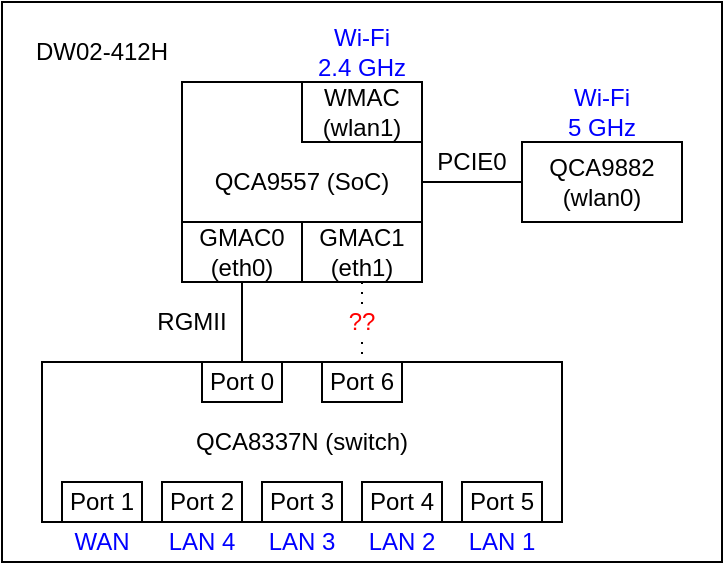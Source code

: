 <mxfile version="20.2.3"><diagram id="zYz7r90CzHY8oakUPP5d" name="페이지-1"><mxGraphModel dx="569" dy="316" grid="1" gridSize="10" guides="1" tooltips="1" connect="1" arrows="1" fold="1" page="1" pageScale="1" pageWidth="827" pageHeight="1169" math="0" shadow="0"><root><mxCell id="0"/><mxCell id="1" parent="0"/><mxCell id="1NEvCx1f7z7QRgQsnW0H-68" value="" style="rounded=0;whiteSpace=wrap;html=1;fontColor=#000000;" parent="1" vertex="1"><mxGeometry x="250" y="180" width="360" height="280" as="geometry"/></mxCell><mxCell id="1NEvCx1f7z7QRgQsnW0H-18" value="" style="group" parent="1" vertex="1" connectable="0"><mxGeometry x="270" y="360" width="260" height="80" as="geometry"/></mxCell><mxCell id="1NEvCx1f7z7QRgQsnW0H-2" value="QCA8337N (switch)" style="rounded=0;whiteSpace=wrap;html=1;" parent="1NEvCx1f7z7QRgQsnW0H-18" vertex="1"><mxGeometry width="260" height="80" as="geometry"/></mxCell><mxCell id="1NEvCx1f7z7QRgQsnW0H-4" value="&lt;div&gt;Port 1&lt;/div&gt;" style="rounded=0;whiteSpace=wrap;html=1;" parent="1NEvCx1f7z7QRgQsnW0H-18" vertex="1"><mxGeometry x="10" y="60" width="40" height="20" as="geometry"/></mxCell><mxCell id="1NEvCx1f7z7QRgQsnW0H-10" value="&lt;div&gt;Port 2&lt;br&gt;&lt;/div&gt;" style="rounded=0;whiteSpace=wrap;html=1;" parent="1NEvCx1f7z7QRgQsnW0H-18" vertex="1"><mxGeometry x="60" y="60" width="40" height="20" as="geometry"/></mxCell><mxCell id="1NEvCx1f7z7QRgQsnW0H-11" value="&lt;div&gt;Port 3&lt;br&gt;&lt;/div&gt;" style="rounded=0;whiteSpace=wrap;html=1;" parent="1NEvCx1f7z7QRgQsnW0H-18" vertex="1"><mxGeometry x="110" y="60" width="40" height="20" as="geometry"/></mxCell><mxCell id="1NEvCx1f7z7QRgQsnW0H-12" value="&lt;div&gt;Port 4&lt;/div&gt;" style="rounded=0;whiteSpace=wrap;html=1;" parent="1NEvCx1f7z7QRgQsnW0H-18" vertex="1"><mxGeometry x="160" y="60" width="40" height="20" as="geometry"/></mxCell><mxCell id="1NEvCx1f7z7QRgQsnW0H-14" value="&lt;div&gt;Port 5&lt;br&gt;&lt;/div&gt;" style="rounded=0;whiteSpace=wrap;html=1;" parent="1NEvCx1f7z7QRgQsnW0H-18" vertex="1"><mxGeometry x="210" y="60" width="40" height="20" as="geometry"/></mxCell><mxCell id="1NEvCx1f7z7QRgQsnW0H-16" value="&lt;div&gt;Port 0&lt;br&gt;&lt;/div&gt;" style="rounded=0;whiteSpace=wrap;html=1;" parent="1NEvCx1f7z7QRgQsnW0H-18" vertex="1"><mxGeometry x="80" width="40" height="20" as="geometry"/></mxCell><mxCell id="1NEvCx1f7z7QRgQsnW0H-17" value="&lt;div&gt;Port 6&lt;br&gt;&lt;/div&gt;" style="rounded=0;whiteSpace=wrap;html=1;" parent="1NEvCx1f7z7QRgQsnW0H-18" vertex="1"><mxGeometry x="140" width="40" height="20" as="geometry"/></mxCell><mxCell id="1NEvCx1f7z7QRgQsnW0H-30" value="" style="group" parent="1" vertex="1" connectable="0"><mxGeometry x="340" y="240" width="120" height="80" as="geometry"/></mxCell><mxCell id="1NEvCx1f7z7QRgQsnW0H-1" value="QCA9557 (SoC)" style="rounded=0;whiteSpace=wrap;html=1;" parent="1NEvCx1f7z7QRgQsnW0H-30" vertex="1"><mxGeometry y="-20" width="120" height="100" as="geometry"/></mxCell><mxCell id="1NEvCx1f7z7QRgQsnW0H-28" value="&lt;div&gt;GMAC0&lt;br&gt;&lt;/div&gt;&lt;div&gt;(eth0)&lt;/div&gt;" style="rounded=0;whiteSpace=wrap;html=1;" parent="1NEvCx1f7z7QRgQsnW0H-30" vertex="1"><mxGeometry y="50" width="60" height="30" as="geometry"/></mxCell><mxCell id="1NEvCx1f7z7QRgQsnW0H-29" value="&lt;div&gt;GMAC1&lt;br&gt;&lt;/div&gt;&lt;div&gt;(eth1)&lt;/div&gt;" style="rounded=0;whiteSpace=wrap;html=1;" parent="1NEvCx1f7z7QRgQsnW0H-30" vertex="1"><mxGeometry x="60" y="50" width="60" height="30" as="geometry"/></mxCell><mxCell id="1NEvCx1f7z7QRgQsnW0H-66" value="&lt;div&gt;Wi-Fi&lt;/div&gt;&lt;div&gt;2.4 GHz&lt;/div&gt;" style="text;html=1;strokeColor=none;fillColor=none;align=center;verticalAlign=middle;whiteSpace=wrap;rounded=0;fontColor=#0000FF;" parent="1NEvCx1f7z7QRgQsnW0H-30" vertex="1"><mxGeometry x="60" y="-50" width="60" height="30" as="geometry"/></mxCell><mxCell id="1NEvCx1f7z7QRgQsnW0H-43" value="WMAC&lt;br&gt;&lt;div&gt;(wlan1)&lt;/div&gt;" style="rounded=0;whiteSpace=wrap;html=1;" parent="1NEvCx1f7z7QRgQsnW0H-30" vertex="1"><mxGeometry x="60" y="-20" width="60" height="30" as="geometry"/></mxCell><mxCell id="1NEvCx1f7z7QRgQsnW0H-33" style="edgeStyle=orthogonalEdgeStyle;rounded=0;orthogonalLoop=1;jettySize=auto;html=1;exitX=0.5;exitY=1;exitDx=0;exitDy=0;entryX=0.5;entryY=0;entryDx=0;entryDy=0;endArrow=none;endFill=0;" parent="1" source="1NEvCx1f7z7QRgQsnW0H-28" target="1NEvCx1f7z7QRgQsnW0H-16" edge="1"><mxGeometry relative="1" as="geometry"/></mxCell><mxCell id="1NEvCx1f7z7QRgQsnW0H-35" value="RGMII" style="text;html=1;strokeColor=none;fillColor=none;align=center;verticalAlign=middle;whiteSpace=wrap;rounded=0;" parent="1" vertex="1"><mxGeometry x="320" y="320" width="50" height="40" as="geometry"/></mxCell><mxCell id="1NEvCx1f7z7QRgQsnW0H-50" value="&lt;div&gt;QCA9882&lt;/div&gt;(wlan0)" style="rounded=0;whiteSpace=wrap;html=1;" parent="1" vertex="1"><mxGeometry x="510" y="250" width="80" height="40" as="geometry"/></mxCell><mxCell id="1NEvCx1f7z7QRgQsnW0H-51" value="" style="edgeStyle=orthogonalEdgeStyle;rounded=0;jumpStyle=none;orthogonalLoop=1;jettySize=auto;html=1;endArrow=none;endFill=0;exitX=1;exitY=0.5;exitDx=0;exitDy=0;" parent="1" source="1NEvCx1f7z7QRgQsnW0H-1" target="1NEvCx1f7z7QRgQsnW0H-50" edge="1"><mxGeometry relative="1" as="geometry"><mxPoint x="460" y="260" as="sourcePoint"/></mxGeometry></mxCell><mxCell id="1NEvCx1f7z7QRgQsnW0H-52" value="PCIE0" style="text;html=1;strokeColor=none;fillColor=none;align=center;verticalAlign=middle;whiteSpace=wrap;rounded=0;" parent="1" vertex="1"><mxGeometry x="460" y="240" width="50" height="40" as="geometry"/></mxCell><mxCell id="1NEvCx1f7z7QRgQsnW0H-59" value="WAN" style="text;html=1;strokeColor=none;fillColor=none;align=center;verticalAlign=middle;whiteSpace=wrap;rounded=0;fontColor=#0000FF;" parent="1" vertex="1"><mxGeometry x="280" y="440" width="40" height="20" as="geometry"/></mxCell><mxCell id="1NEvCx1f7z7QRgQsnW0H-62" value="LAN 4" style="text;html=1;strokeColor=none;fillColor=none;align=center;verticalAlign=middle;whiteSpace=wrap;rounded=0;fontColor=#0000FF;" parent="1" vertex="1"><mxGeometry x="330" y="440" width="40" height="20" as="geometry"/></mxCell><mxCell id="1NEvCx1f7z7QRgQsnW0H-63" value="LAN 3" style="text;html=1;strokeColor=none;fillColor=none;align=center;verticalAlign=middle;whiteSpace=wrap;rounded=0;fontColor=#0000FF;" parent="1" vertex="1"><mxGeometry x="380" y="440" width="40" height="20" as="geometry"/></mxCell><mxCell id="1NEvCx1f7z7QRgQsnW0H-64" value="LAN 2" style="text;html=1;strokeColor=none;fillColor=none;align=center;verticalAlign=middle;whiteSpace=wrap;rounded=0;fontColor=#0000FF;" parent="1" vertex="1"><mxGeometry x="430" y="440" width="40" height="20" as="geometry"/></mxCell><mxCell id="1NEvCx1f7z7QRgQsnW0H-65" value="LAN 1" style="text;html=1;strokeColor=none;fillColor=none;align=center;verticalAlign=middle;whiteSpace=wrap;rounded=0;fontColor=#0000FF;" parent="1" vertex="1"><mxGeometry x="480" y="440" width="40" height="20" as="geometry"/></mxCell><mxCell id="1NEvCx1f7z7QRgQsnW0H-67" value="&lt;div&gt;Wi-Fi&lt;/div&gt;&lt;div&gt;5 GHz&lt;/div&gt;" style="text;html=1;strokeColor=none;fillColor=none;align=center;verticalAlign=middle;whiteSpace=wrap;rounded=0;fontColor=#0000FF;" parent="1" vertex="1"><mxGeometry x="520" y="220" width="60" height="30" as="geometry"/></mxCell><mxCell id="1NEvCx1f7z7QRgQsnW0H-72" style="edgeStyle=orthogonalEdgeStyle;rounded=0;jumpStyle=none;orthogonalLoop=1;jettySize=auto;html=1;dashed=1;dashPattern=1 4;fontColor=#000000;endArrow=none;endFill=0;" parent="1" source="1NEvCx1f7z7QRgQsnW0H-29" target="1NEvCx1f7z7QRgQsnW0H-17" edge="1"><mxGeometry relative="1" as="geometry"/></mxCell><mxCell id="1NEvCx1f7z7QRgQsnW0H-38" value="&lt;font color=&quot;#FF0000&quot;&gt;??&lt;/font&gt;" style="text;html=1;strokeColor=none;fillColor=none;align=center;verticalAlign=middle;whiteSpace=wrap;rounded=0;labelBackgroundColor=default;" parent="1" vertex="1"><mxGeometry x="420" y="330" width="20" height="20" as="geometry"/></mxCell><mxCell id="mwAM0-SMLyE1cqxOTQ1r-1" value="DW02-412H" style="text;html=1;strokeColor=none;fillColor=none;align=center;verticalAlign=middle;whiteSpace=wrap;rounded=0;" vertex="1" parent="1"><mxGeometry x="260" y="190" width="80" height="30" as="geometry"/></mxCell></root></mxGraphModel></diagram></mxfile>